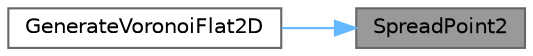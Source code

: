 digraph "SpreadPoint2"
{
 // LATEX_PDF_SIZE
  bgcolor="transparent";
  edge [fontname=Helvetica,fontsize=10,labelfontname=Helvetica,labelfontsize=10];
  node [fontname=Helvetica,fontsize=10,shape=box,height=0.2,width=0.4];
  rankdir="RL";
  Node1 [id="Node000001",label="SpreadPoint2",height=0.2,width=0.4,color="gray40", fillcolor="grey60", style="filled", fontcolor="black",tooltip=" "];
  Node1 -> Node2 [id="edge2_Node000001_Node000002",dir="back",color="steelblue1",style="solid",tooltip=" "];
  Node2 [id="Node000002",label="GenerateVoronoiFlat2D",height=0.2,width=0.4,color="grey40", fillcolor="white", style="filled",URL="$d5/d40/synthetic__image__generator_8c.html#ac0475627017baf40cac531ab67d58e9d",tooltip=" "];
}
